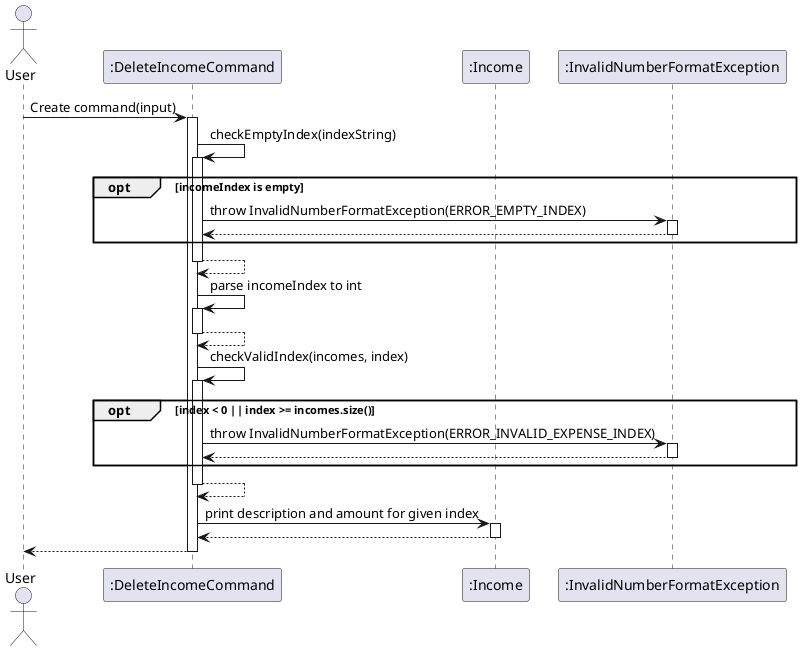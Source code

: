 @startuml
actor User
participant ":DeleteIncomeCommand" as DeleteIncomeCommand
participant ":Income" as Income
participant ":InvalidNumberFormatException" as InvalidNumberFormatException

User -> DeleteIncomeCommand: Create command(input)
activate DeleteIncomeCommand



DeleteIncomeCommand -> DeleteIncomeCommand : checkEmptyIndex(indexString)
activate DeleteIncomeCommand
opt incomeIndex is empty
DeleteIncomeCommand -> InvalidNumberFormatException : throw InvalidNumberFormatException(ERROR_EMPTY_INDEX)
activate InvalidNumberFormatException
InvalidNumberFormatException --> DeleteIncomeCommand
deactivate InvalidNumberFormatException
end
DeleteIncomeCommand --> DeleteIncomeCommand
deactivate DeleteIncomeCommand


DeleteIncomeCommand -> DeleteIncomeCommand : parse incomeIndex to int
activate DeleteIncomeCommand
DeleteIncomeCommand --> DeleteIncomeCommand
deactivate DeleteIncomeCommand

DeleteIncomeCommand -> DeleteIncomeCommand : checkValidIndex(incomes, index)
activate DeleteIncomeCommand
opt index < 0 || index >= incomes.size()
DeleteIncomeCommand -> InvalidNumberFormatException : throw InvalidNumberFormatException(ERROR_INVALID_EXPENSE_INDEX)
activate InvalidNumberFormatException
InvalidNumberFormatException --> DeleteIncomeCommand
deactivate InvalidNumberFormatException
end
DeleteIncomeCommand --> DeleteIncomeCommand
deactivate DeleteIncomeCommand

DeleteIncomeCommand -> Income: print description and amount for given index
activate Income
Income --> DeleteIncomeCommand
deactivate Income

DeleteIncomeCommand --> User
deactivate DeleteIncomeCommand
@enduml